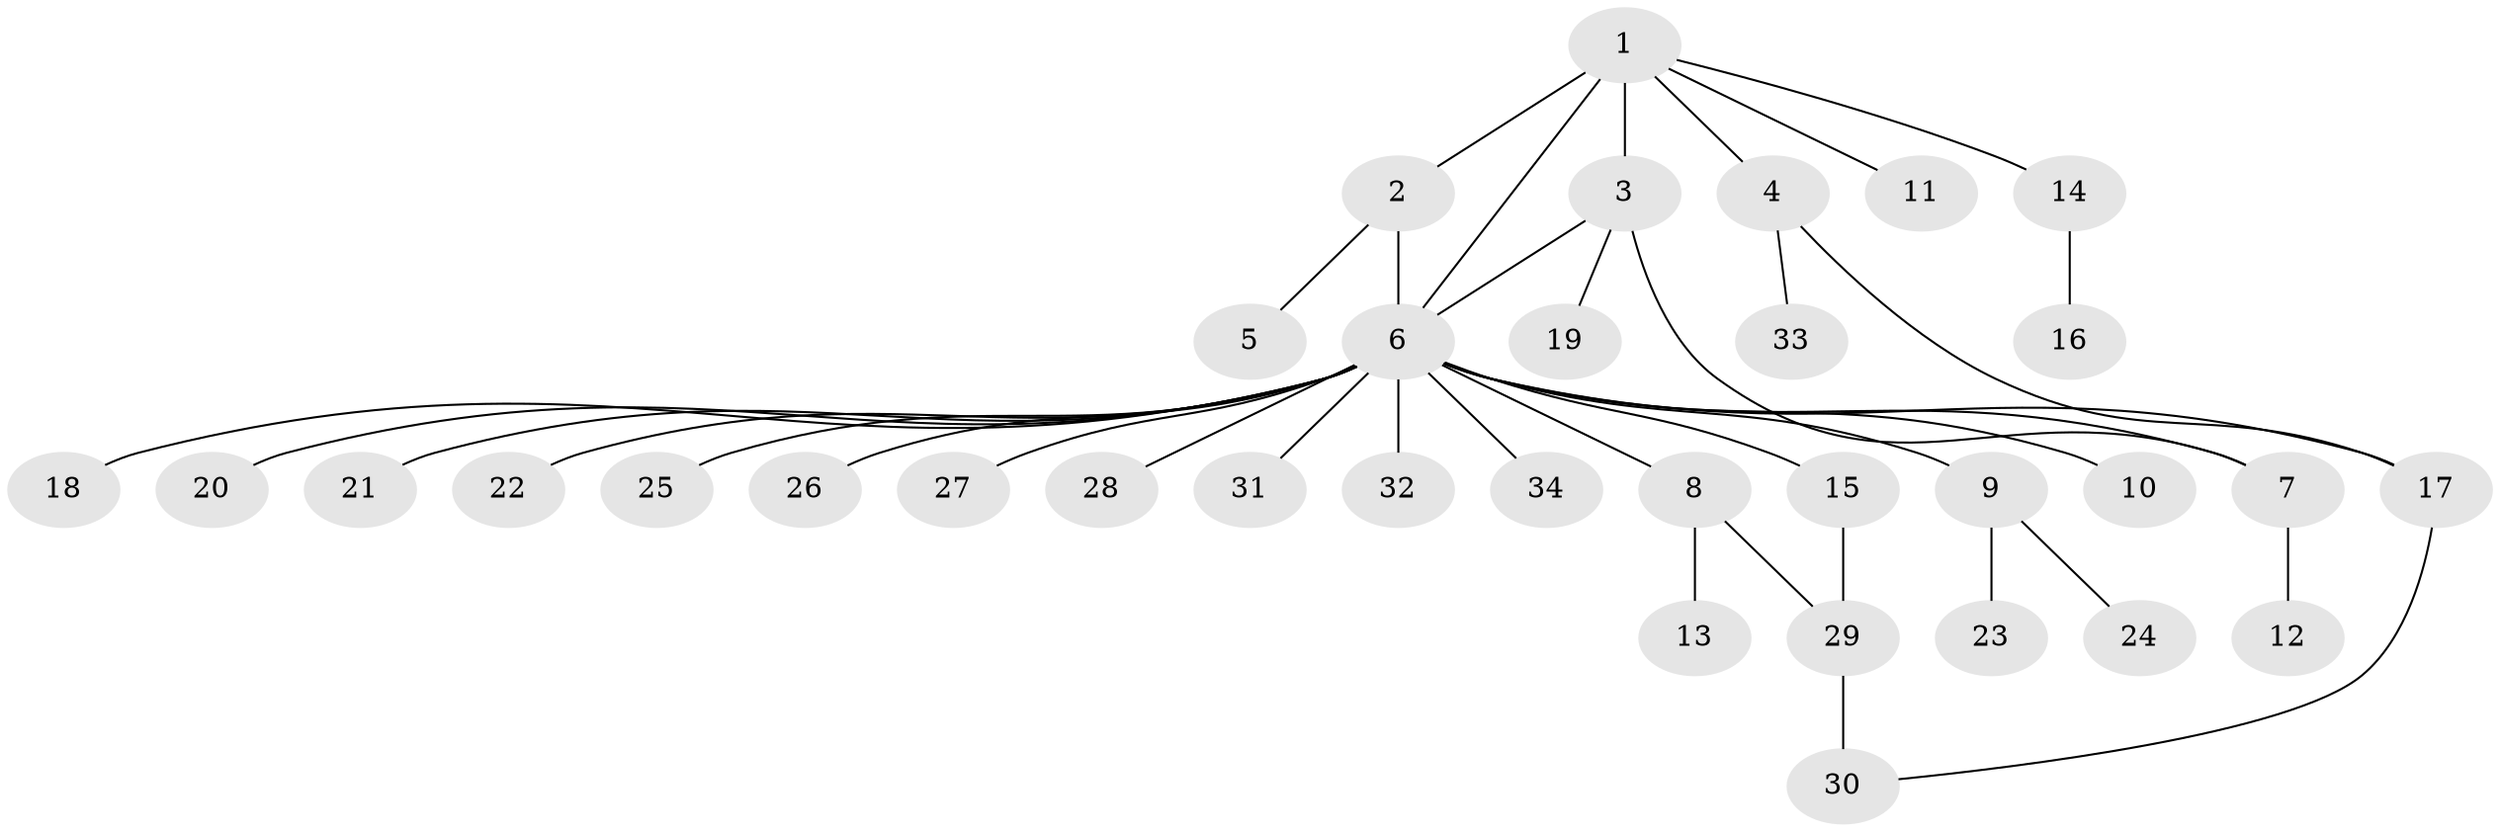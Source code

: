 // original degree distribution, {13: 0.015873015873015872, 4: 0.07936507936507936, 2: 0.2222222222222222, 23: 0.015873015873015872, 1: 0.6190476190476191, 5: 0.015873015873015872, 6: 0.031746031746031744}
// Generated by graph-tools (version 1.1) at 2025/35/03/09/25 02:35:52]
// undirected, 34 vertices, 39 edges
graph export_dot {
graph [start="1"]
  node [color=gray90,style=filled];
  1;
  2;
  3;
  4;
  5;
  6;
  7;
  8;
  9;
  10;
  11;
  12;
  13;
  14;
  15;
  16;
  17;
  18;
  19;
  20;
  21;
  22;
  23;
  24;
  25;
  26;
  27;
  28;
  29;
  30;
  31;
  32;
  33;
  34;
  1 -- 2 [weight=1.0];
  1 -- 3 [weight=7.0];
  1 -- 4 [weight=1.0];
  1 -- 6 [weight=1.0];
  1 -- 11 [weight=1.0];
  1 -- 14 [weight=1.0];
  2 -- 5 [weight=1.0];
  2 -- 6 [weight=2.0];
  3 -- 6 [weight=1.0];
  3 -- 7 [weight=1.0];
  3 -- 19 [weight=1.0];
  4 -- 17 [weight=1.0];
  4 -- 33 [weight=1.0];
  6 -- 7 [weight=1.0];
  6 -- 8 [weight=1.0];
  6 -- 9 [weight=1.0];
  6 -- 10 [weight=1.0];
  6 -- 15 [weight=1.0];
  6 -- 17 [weight=1.0];
  6 -- 18 [weight=1.0];
  6 -- 20 [weight=1.0];
  6 -- 21 [weight=1.0];
  6 -- 22 [weight=1.0];
  6 -- 25 [weight=1.0];
  6 -- 26 [weight=1.0];
  6 -- 27 [weight=1.0];
  6 -- 28 [weight=1.0];
  6 -- 31 [weight=1.0];
  6 -- 32 [weight=1.0];
  6 -- 34 [weight=1.0];
  7 -- 12 [weight=1.0];
  8 -- 13 [weight=1.0];
  8 -- 29 [weight=1.0];
  9 -- 23 [weight=1.0];
  9 -- 24 [weight=1.0];
  14 -- 16 [weight=4.0];
  15 -- 29 [weight=1.0];
  17 -- 30 [weight=1.0];
  29 -- 30 [weight=4.0];
}
